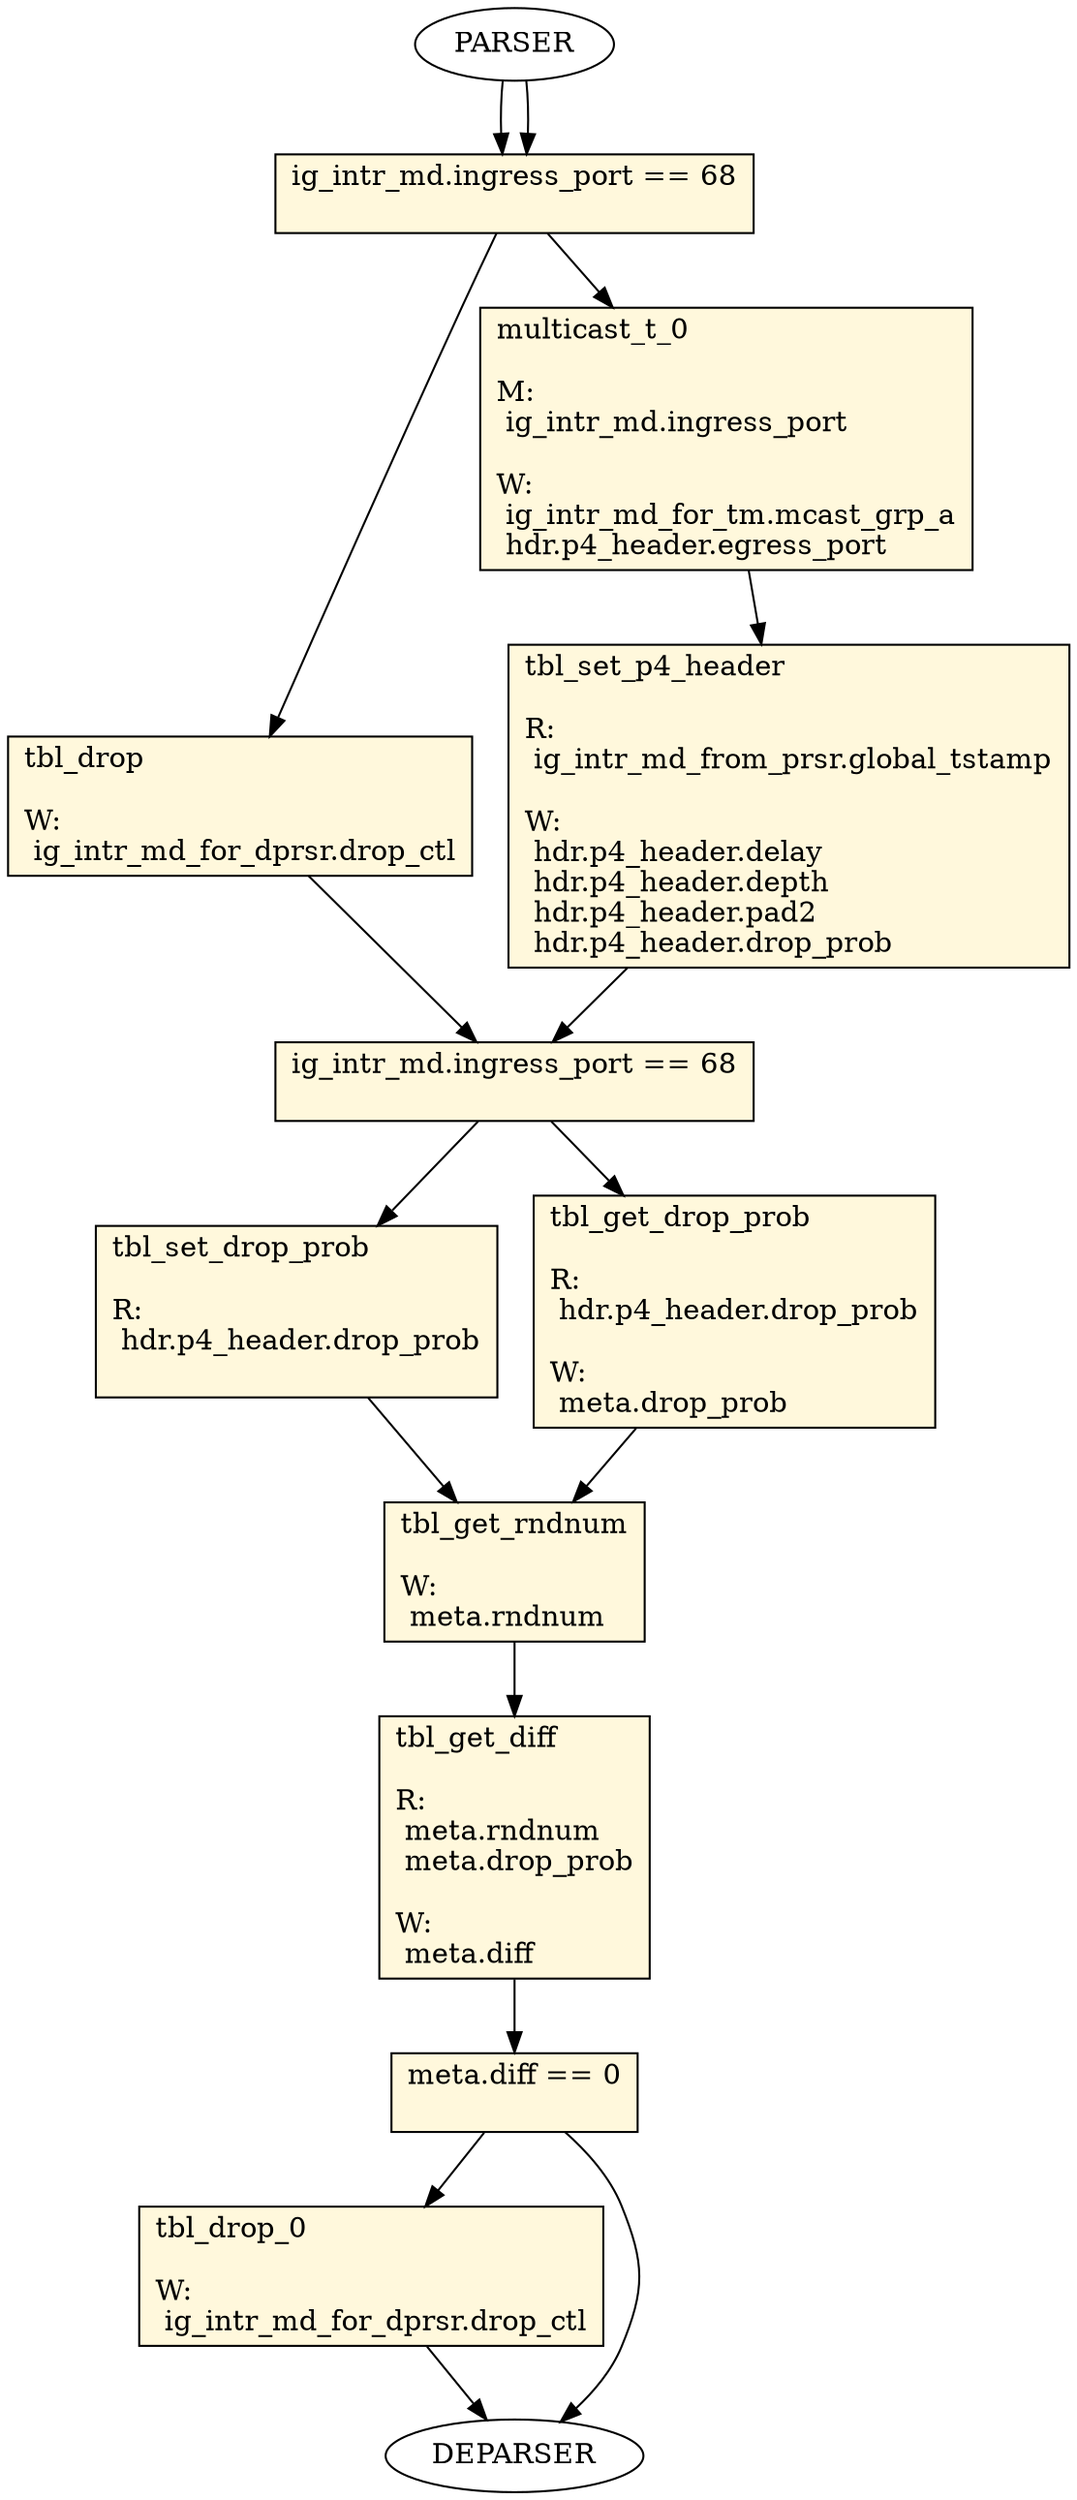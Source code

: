digraph ingress {
cond_6 [ shape=record, style="filled", fillcolor=cornsilk, label="ig_intr_md.ingress_port == 68\l\l
 "];
tbl_drop [ shape=record, style="filled", fillcolor=cornsilk, label="tbl_drop\l\l
W:\l
 ig_intr_md_for_dprsr.drop_ctl\l
 "];
multicast_t_0 [ shape=record, style="filled", fillcolor=cornsilk, label="multicast_t_0\l\l
M:\l
 ig_intr_md.ingress_port\l
\lW:\l
 ig_intr_md_for_tm.mcast_grp_a\l
 hdr.p4_header.egress_port\l
 "];
cond_7 [ shape=record, style="filled", fillcolor=cornsilk, label="ig_intr_md.ingress_port == 68\l\l
 "];
tbl_set_p4_header [ shape=record, style="filled", fillcolor=cornsilk, label="tbl_set_p4_header\l\l
R:\l
 ig_intr_md_from_prsr.global_tstamp\l
\lW:\l
 hdr.p4_header.delay\l
 hdr.p4_header.depth\l
 hdr.p4_header.pad2\l
 hdr.p4_header.drop_prob\l
 "];
tbl_set_drop_prob [ shape=record, style="filled", fillcolor=cornsilk, label="tbl_set_drop_prob\l\l
R:\l
 hdr.p4_header.drop_prob\l
\l "];
tbl_get_drop_prob [ shape=record, style="filled", fillcolor=cornsilk, label="tbl_get_drop_prob\l\l
R:\l
 hdr.p4_header.drop_prob\l
\lW:\l
 meta.drop_prob\l
 "];
tbl_get_rndnum [ shape=record, style="filled", fillcolor=cornsilk, label="tbl_get_rndnum\l\l
W:\l
 meta.rndnum\l
 "];
tbl_get_diff [ shape=record, style="filled", fillcolor=cornsilk, label="tbl_get_diff\l\l
R:\l
 meta.rndnum\l
 meta.drop_prob\l
\lW:\l
 meta.diff\l
 "];
cond_8 [ shape=record, style="filled", fillcolor=cornsilk, label="meta.diff == 0\l\l
 "];
tbl_drop_0 [ shape=record, style="filled", fillcolor=cornsilk, label="tbl_drop_0\l\l
W:\l
 ig_intr_md_for_dprsr.drop_ctl\l
 "];
    PARSER -> cond_6
    cond_6 -> tbl_drop
    PARSER -> cond_6
    cond_6 -> multicast_t_0
    tbl_drop -> cond_7
    multicast_t_0 -> tbl_set_p4_header
    tbl_set_p4_header -> cond_7
    cond_7 -> tbl_set_drop_prob
    cond_7 -> tbl_get_drop_prob
    tbl_set_drop_prob -> tbl_get_rndnum
    tbl_get_drop_prob -> tbl_get_rndnum
    tbl_get_rndnum -> tbl_get_diff
    tbl_get_diff -> cond_8
    cond_8 -> tbl_drop_0
    cond_8 -> DEPARSER
    tbl_drop_0 -> DEPARSER
}
